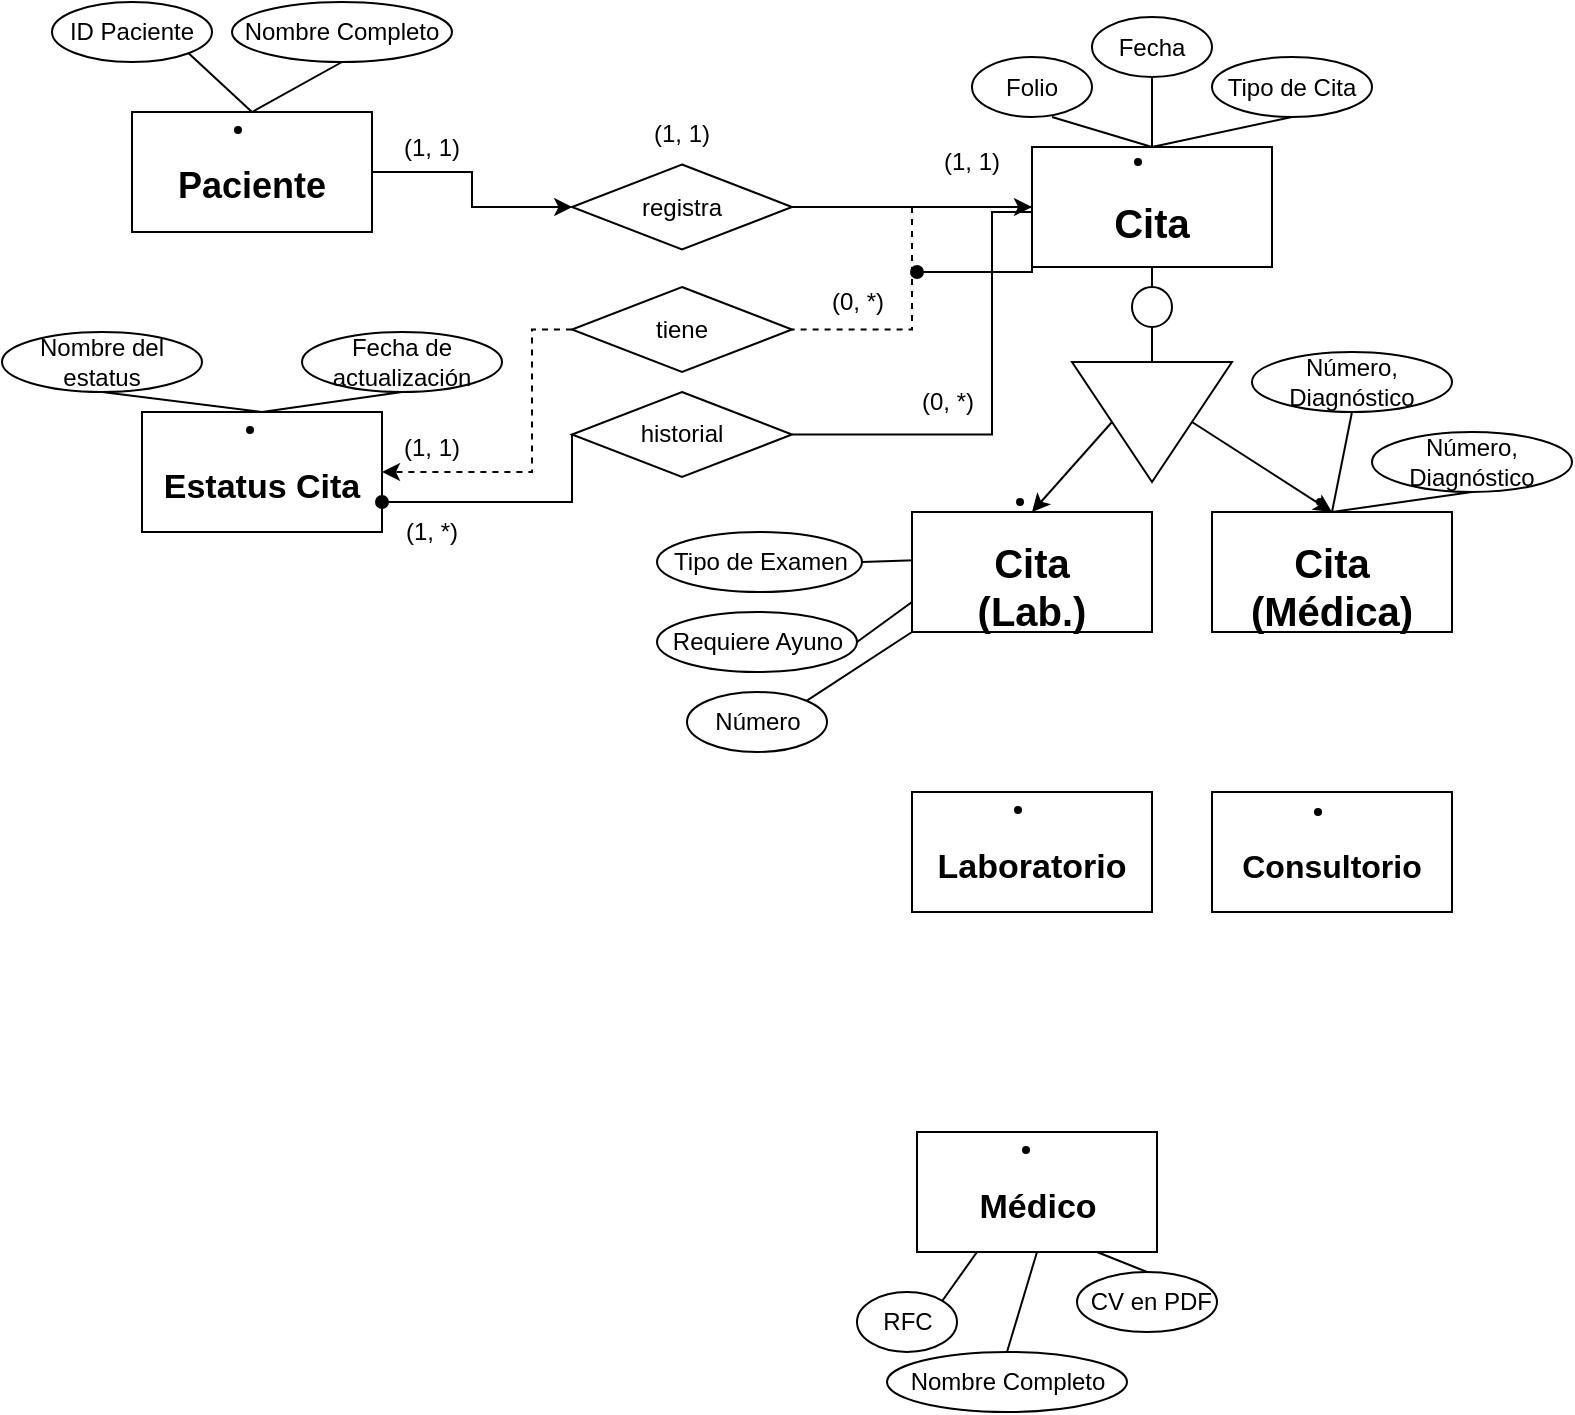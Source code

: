 <mxfile version="26.1.1">
  <diagram name="Page-1" id="6njeOHLOxly1dex572Ql">
    <mxGraphModel dx="1434" dy="790" grid="1" gridSize="10" guides="1" tooltips="1" connect="1" arrows="1" fold="1" page="1" pageScale="1" pageWidth="850" pageHeight="1100" math="0" shadow="0">
      <root>
        <mxCell id="0" />
        <mxCell id="1" parent="0" />
        <mxCell id="KrMvBfwTUlIPdrOFluQu-45" style="edgeStyle=orthogonalEdgeStyle;rounded=0;orthogonalLoop=1;jettySize=auto;html=1;" edge="1" parent="1" source="KrMvBfwTUlIPdrOFluQu-1" target="KrMvBfwTUlIPdrOFluQu-44">
          <mxGeometry relative="1" as="geometry" />
        </mxCell>
        <mxCell id="KrMvBfwTUlIPdrOFluQu-1" value="&lt;li class=&quot;&quot; data-end=&quot;230&quot; data-start=&quot;183&quot;&gt;&lt;p class=&quot;&quot; data-end=&quot;230&quot; data-start=&quot;185&quot;&gt;&lt;strong data-end=&quot;197&quot; data-start=&quot;185&quot;&gt;&lt;font style=&quot;font-size: 18px;&quot;&gt;Paciente&lt;/font&gt;&lt;/strong&gt;&lt;/p&gt;&lt;/li&gt;" style="rounded=0;whiteSpace=wrap;html=1;" vertex="1" parent="1">
          <mxGeometry x="120" y="110" width="120" height="60" as="geometry" />
        </mxCell>
        <mxCell id="KrMvBfwTUlIPdrOFluQu-59" style="edgeStyle=orthogonalEdgeStyle;rounded=0;orthogonalLoop=1;jettySize=auto;html=1;exitX=0;exitY=0.5;exitDx=0;exitDy=0;entryX=1;entryY=0.5;entryDx=0;entryDy=0;endArrow=none;startFill=0;dashed=1;" edge="1" parent="1" source="KrMvBfwTUlIPdrOFluQu-2" target="KrMvBfwTUlIPdrOFluQu-57">
          <mxGeometry relative="1" as="geometry">
            <mxPoint x="460" y="230" as="targetPoint" />
          </mxGeometry>
        </mxCell>
        <mxCell id="KrMvBfwTUlIPdrOFluQu-2" value="&lt;li class=&quot;&quot; data-end=&quot;275&quot; data-start=&quot;234&quot;&gt;&lt;p class=&quot;&quot; data-end=&quot;275&quot; data-start=&quot;236&quot;&gt;&lt;font style=&quot;font-size: 20px;&quot;&gt;&lt;strong data-end=&quot;244&quot; data-start=&quot;236&quot;&gt;Cita&lt;/strong&gt;&lt;/font&gt;&lt;/p&gt;&lt;/li&gt;" style="rounded=0;whiteSpace=wrap;html=1;" vertex="1" parent="1">
          <mxGeometry x="570" y="127.5" width="120" height="60" as="geometry" />
        </mxCell>
        <mxCell id="KrMvBfwTUlIPdrOFluQu-3" value="&lt;li class=&quot;&quot; data-end=&quot;339&quot; data-start=&quot;279&quot;&gt;&lt;p class=&quot;&quot; data-end=&quot;339&quot; data-start=&quot;281&quot;&gt;&lt;font style=&quot;font-size: 17px;&quot;&gt;&lt;strong data-end=&quot;296&quot; data-start=&quot;281&quot;&gt;Laboratorio&lt;/strong&gt;&lt;/font&gt;&lt;/p&gt;&lt;/li&gt;" style="rounded=0;whiteSpace=wrap;html=1;" vertex="1" parent="1">
          <mxGeometry x="510" y="450" width="120" height="60" as="geometry" />
        </mxCell>
        <mxCell id="KrMvBfwTUlIPdrOFluQu-4" value="&lt;li class=&quot;&quot; data-end=&quot;505&quot; data-start=&quot;440&quot;&gt;&lt;p class=&quot;&quot; data-end=&quot;505&quot; data-start=&quot;442&quot;&gt;&lt;font style=&quot;font-size: 17px;&quot;&gt;&lt;strong data-end=&quot;458&quot; data-start=&quot;442&quot;&gt;Estatus Cita&lt;/strong&gt; &lt;br&gt;&lt;/font&gt;&lt;/p&gt;&lt;/li&gt;" style="rounded=0;whiteSpace=wrap;html=1;" vertex="1" parent="1">
          <mxGeometry x="125" y="260" width="120" height="60" as="geometry" />
        </mxCell>
        <mxCell id="KrMvBfwTUlIPdrOFluQu-5" value="&lt;li class=&quot;&quot; data-end=&quot;436&quot; data-start=&quot;388&quot;&gt;&lt;p class=&quot;&quot; data-end=&quot;436&quot; data-start=&quot;390&quot;&gt;&lt;font style=&quot;font-size: 17px;&quot;&gt;&lt;strong data-end=&quot;400&quot; data-start=&quot;390&quot;&gt;&lt;font&gt;Médico&lt;/font&gt;&lt;/strong&gt;&lt;/font&gt;&lt;/p&gt;&lt;/li&gt;" style="rounded=0;whiteSpace=wrap;html=1;" vertex="1" parent="1">
          <mxGeometry x="512.5" y="620" width="120" height="60" as="geometry" />
        </mxCell>
        <mxCell id="KrMvBfwTUlIPdrOFluQu-6" value="&lt;li class=&quot;&quot; data-end=&quot;384&quot; data-start=&quot;343&quot;&gt;&lt;p class=&quot;&quot; data-end=&quot;384&quot; data-start=&quot;345&quot;&gt;&lt;font style=&quot;font-size: 16px;&quot;&gt;&lt;strong data-end=&quot;360&quot; data-start=&quot;345&quot;&gt;Consultorio&lt;/strong&gt; &lt;br&gt;&lt;/font&gt;&lt;/p&gt;&lt;/li&gt;" style="rounded=0;whiteSpace=wrap;html=1;" vertex="1" parent="1">
          <mxGeometry x="660" y="450" width="120" height="60" as="geometry" />
        </mxCell>
        <mxCell id="KrMvBfwTUlIPdrOFluQu-7" value="&lt;div&gt;ID Paciente&lt;/div&gt;" style="ellipse;whiteSpace=wrap;html=1;" vertex="1" parent="1">
          <mxGeometry x="80" y="55" width="80" height="30" as="geometry" />
        </mxCell>
        <mxCell id="KrMvBfwTUlIPdrOFluQu-8" value="Folio" style="ellipse;whiteSpace=wrap;html=1;" vertex="1" parent="1">
          <mxGeometry x="540" y="82.5" width="60" height="30" as="geometry" />
        </mxCell>
        <mxCell id="KrMvBfwTUlIPdrOFluQu-10" value="Nombre Completo" style="ellipse;whiteSpace=wrap;html=1;" vertex="1" parent="1">
          <mxGeometry x="170" y="55" width="110" height="30" as="geometry" />
        </mxCell>
        <mxCell id="KrMvBfwTUlIPdrOFluQu-12" value="Fecha" style="ellipse;whiteSpace=wrap;html=1;" vertex="1" parent="1">
          <mxGeometry x="600" y="62.5" width="60" height="30" as="geometry" />
        </mxCell>
        <mxCell id="KrMvBfwTUlIPdrOFluQu-13" value="Tipo de Cita" style="ellipse;whiteSpace=wrap;html=1;" vertex="1" parent="1">
          <mxGeometry x="660" y="82.5" width="80" height="30" as="geometry" />
        </mxCell>
        <mxCell id="KrMvBfwTUlIPdrOFluQu-14" value="RFC" style="ellipse;whiteSpace=wrap;html=1;" vertex="1" parent="1">
          <mxGeometry x="482.5" y="700" width="50" height="30" as="geometry" />
        </mxCell>
        <mxCell id="KrMvBfwTUlIPdrOFluQu-16" value="&amp;nbsp;CV en PDF" style="ellipse;whiteSpace=wrap;html=1;" vertex="1" parent="1">
          <mxGeometry x="592.5" y="690" width="70" height="30" as="geometry" />
        </mxCell>
        <mxCell id="KrMvBfwTUlIPdrOFluQu-17" value="Nombre Completo" style="ellipse;whiteSpace=wrap;html=1;" vertex="1" parent="1">
          <mxGeometry x="497.5" y="730" width="120" height="30" as="geometry" />
        </mxCell>
        <mxCell id="KrMvBfwTUlIPdrOFluQu-19" value="" style="endArrow=none;html=1;rounded=0;entryX=1;entryY=1;entryDx=0;entryDy=0;exitX=0.5;exitY=0;exitDx=0;exitDy=0;" edge="1" parent="1" source="KrMvBfwTUlIPdrOFluQu-1" target="KrMvBfwTUlIPdrOFluQu-7">
          <mxGeometry width="50" height="50" relative="1" as="geometry">
            <mxPoint x="20" y="185" as="sourcePoint" />
            <mxPoint x="70" y="135" as="targetPoint" />
          </mxGeometry>
        </mxCell>
        <mxCell id="KrMvBfwTUlIPdrOFluQu-20" value="" style="endArrow=none;html=1;rounded=0;entryX=0.5;entryY=1;entryDx=0;entryDy=0;exitX=0.5;exitY=0;exitDx=0;exitDy=0;" edge="1" parent="1" source="KrMvBfwTUlIPdrOFluQu-1" target="KrMvBfwTUlIPdrOFluQu-10">
          <mxGeometry width="50" height="50" relative="1" as="geometry">
            <mxPoint x="300" y="135" as="sourcePoint" />
            <mxPoint x="350" y="85" as="targetPoint" />
          </mxGeometry>
        </mxCell>
        <mxCell id="KrMvBfwTUlIPdrOFluQu-21" value="" style="endArrow=none;html=1;rounded=0;entryX=0.667;entryY=1;entryDx=0;entryDy=0;entryPerimeter=0;exitX=0.5;exitY=0;exitDx=0;exitDy=0;" edge="1" parent="1" source="KrMvBfwTUlIPdrOFluQu-2" target="KrMvBfwTUlIPdrOFluQu-8">
          <mxGeometry width="50" height="50" relative="1" as="geometry">
            <mxPoint x="430" y="242.5" as="sourcePoint" />
            <mxPoint x="480" y="192.5" as="targetPoint" />
          </mxGeometry>
        </mxCell>
        <mxCell id="KrMvBfwTUlIPdrOFluQu-22" value="" style="endArrow=none;html=1;rounded=0;entryX=0.5;entryY=1;entryDx=0;entryDy=0;exitX=0.5;exitY=0;exitDx=0;exitDy=0;" edge="1" parent="1" source="KrMvBfwTUlIPdrOFluQu-2" target="KrMvBfwTUlIPdrOFluQu-12">
          <mxGeometry width="50" height="50" relative="1" as="geometry">
            <mxPoint x="440" y="252.5" as="sourcePoint" />
            <mxPoint x="490" y="202.5" as="targetPoint" />
          </mxGeometry>
        </mxCell>
        <mxCell id="KrMvBfwTUlIPdrOFluQu-24" value="" style="endArrow=none;html=1;rounded=0;entryX=0.5;entryY=1;entryDx=0;entryDy=0;exitX=0.5;exitY=0;exitDx=0;exitDy=0;" edge="1" parent="1" source="KrMvBfwTUlIPdrOFluQu-2" target="KrMvBfwTUlIPdrOFluQu-13">
          <mxGeometry width="50" height="50" relative="1" as="geometry">
            <mxPoint x="640" y="137.5" as="sourcePoint" />
            <mxPoint x="640" y="102.5" as="targetPoint" />
          </mxGeometry>
        </mxCell>
        <mxCell id="KrMvBfwTUlIPdrOFluQu-25" value="" style="endArrow=none;html=1;rounded=0;entryX=0.5;entryY=0;entryDx=0;entryDy=0;exitX=0.5;exitY=1;exitDx=0;exitDy=0;" edge="1" parent="1" source="KrMvBfwTUlIPdrOFluQu-5" target="KrMvBfwTUlIPdrOFluQu-17">
          <mxGeometry width="50" height="50" relative="1" as="geometry">
            <mxPoint x="607.5" y="735" as="sourcePoint" />
            <mxPoint x="607.5" y="700" as="targetPoint" />
          </mxGeometry>
        </mxCell>
        <mxCell id="KrMvBfwTUlIPdrOFluQu-26" value="" style="endArrow=none;html=1;rounded=0;entryX=1;entryY=0;entryDx=0;entryDy=0;exitX=0.25;exitY=1;exitDx=0;exitDy=0;" edge="1" parent="1" source="KrMvBfwTUlIPdrOFluQu-5" target="KrMvBfwTUlIPdrOFluQu-14">
          <mxGeometry width="50" height="50" relative="1" as="geometry">
            <mxPoint x="637.5" y="855" as="sourcePoint" />
            <mxPoint x="637.5" y="820" as="targetPoint" />
          </mxGeometry>
        </mxCell>
        <mxCell id="KrMvBfwTUlIPdrOFluQu-27" value="" style="endArrow=none;html=1;rounded=0;entryX=0.5;entryY=0;entryDx=0;entryDy=0;exitX=0.75;exitY=1;exitDx=0;exitDy=0;" edge="1" parent="1" source="KrMvBfwTUlIPdrOFluQu-5" target="KrMvBfwTUlIPdrOFluQu-16">
          <mxGeometry width="50" height="50" relative="1" as="geometry">
            <mxPoint x="647.5" y="865" as="sourcePoint" />
            <mxPoint x="647.5" y="830" as="targetPoint" />
          </mxGeometry>
        </mxCell>
        <mxCell id="KrMvBfwTUlIPdrOFluQu-28" value="Número" style="ellipse;whiteSpace=wrap;html=1;" vertex="1" parent="1">
          <mxGeometry x="397.5" y="400" width="70" height="30" as="geometry" />
        </mxCell>
        <mxCell id="KrMvBfwTUlIPdrOFluQu-29" value="Tipo de Examen" style="ellipse;whiteSpace=wrap;html=1;" vertex="1" parent="1">
          <mxGeometry x="382.5" y="320" width="102.5" height="30" as="geometry" />
        </mxCell>
        <mxCell id="KrMvBfwTUlIPdrOFluQu-30" value="Requiere Ayuno" style="ellipse;whiteSpace=wrap;html=1;" vertex="1" parent="1">
          <mxGeometry x="382.5" y="360" width="100" height="30" as="geometry" />
        </mxCell>
        <mxCell id="KrMvBfwTUlIPdrOFluQu-32" value="" style="endArrow=none;html=1;rounded=0;entryX=1;entryY=0.5;entryDx=0;entryDy=0;exitX=0.042;exitY=0.4;exitDx=0;exitDy=0;exitPerimeter=0;" edge="1" parent="1" source="KrMvBfwTUlIPdrOFluQu-47" target="KrMvBfwTUlIPdrOFluQu-29">
          <mxGeometry width="50" height="50" relative="1" as="geometry">
            <mxPoint x="510" y="355" as="sourcePoint" />
            <mxPoint x="605" y="490" as="targetPoint" />
          </mxGeometry>
        </mxCell>
        <mxCell id="KrMvBfwTUlIPdrOFluQu-33" value="" style="endArrow=none;html=1;rounded=0;entryX=1;entryY=0;entryDx=0;entryDy=0;exitX=0;exitY=1;exitDx=0;exitDy=0;" edge="1" parent="1" source="KrMvBfwTUlIPdrOFluQu-47" target="KrMvBfwTUlIPdrOFluQu-28">
          <mxGeometry width="50" height="50" relative="1" as="geometry">
            <mxPoint x="605" y="510" as="sourcePoint" />
            <mxPoint x="615" y="470" as="targetPoint" />
          </mxGeometry>
        </mxCell>
        <mxCell id="KrMvBfwTUlIPdrOFluQu-34" value="" style="endArrow=none;html=1;rounded=0;entryX=1;entryY=0.5;entryDx=0;entryDy=0;exitX=0;exitY=0.75;exitDx=0;exitDy=0;" edge="1" parent="1" source="KrMvBfwTUlIPdrOFluQu-47" target="KrMvBfwTUlIPdrOFluQu-30">
          <mxGeometry width="50" height="50" relative="1" as="geometry">
            <mxPoint x="510" y="370" as="sourcePoint" />
            <mxPoint x="625" y="510" as="targetPoint" />
          </mxGeometry>
        </mxCell>
        <mxCell id="KrMvBfwTUlIPdrOFluQu-35" value="Nombre del estatus" style="ellipse;whiteSpace=wrap;html=1;" vertex="1" parent="1">
          <mxGeometry x="55" y="220" width="100" height="30" as="geometry" />
        </mxCell>
        <mxCell id="KrMvBfwTUlIPdrOFluQu-36" value="" style="endArrow=none;html=1;rounded=0;entryX=0.5;entryY=1;entryDx=0;entryDy=0;exitX=0.5;exitY=0;exitDx=0;exitDy=0;" edge="1" parent="1" source="KrMvBfwTUlIPdrOFluQu-4" target="KrMvBfwTUlIPdrOFluQu-35">
          <mxGeometry width="50" height="50" relative="1" as="geometry">
            <mxPoint x="93" y="310" as="sourcePoint" />
            <mxPoint x="85" y="257" as="targetPoint" />
          </mxGeometry>
        </mxCell>
        <mxCell id="KrMvBfwTUlIPdrOFluQu-37" value="" style="endArrow=none;html=1;rounded=0;entryX=0.5;entryY=1;entryDx=0;entryDy=0;exitX=0.5;exitY=0;exitDx=0;exitDy=0;" edge="1" parent="1" source="KrMvBfwTUlIPdrOFluQu-4" target="KrMvBfwTUlIPdrOFluQu-40">
          <mxGeometry width="50" height="50" relative="1" as="geometry">
            <mxPoint x="103" y="320" as="sourcePoint" />
            <mxPoint x="95" y="267" as="targetPoint" />
          </mxGeometry>
        </mxCell>
        <mxCell id="KrMvBfwTUlIPdrOFluQu-38" value="" style="endArrow=none;html=1;rounded=0;entryX=0.5;entryY=1;entryDx=0;entryDy=0;exitX=0.5;exitY=0;exitDx=0;exitDy=0;" edge="1" parent="1" source="KrMvBfwTUlIPdrOFluQu-49" target="KrMvBfwTUlIPdrOFluQu-39">
          <mxGeometry width="50" height="50" relative="1" as="geometry">
            <mxPoint x="638" y="535" as="sourcePoint" />
            <mxPoint x="630" y="482" as="targetPoint" />
          </mxGeometry>
        </mxCell>
        <mxCell id="KrMvBfwTUlIPdrOFluQu-39" value="Número, Diagnóstico" style="ellipse;whiteSpace=wrap;html=1;" vertex="1" parent="1">
          <mxGeometry x="680" y="230" width="100" height="30" as="geometry" />
        </mxCell>
        <mxCell id="KrMvBfwTUlIPdrOFluQu-40" value="Fecha de actualización" style="ellipse;whiteSpace=wrap;html=1;" vertex="1" parent="1">
          <mxGeometry x="205" y="220" width="100" height="30" as="geometry" />
        </mxCell>
        <mxCell id="KrMvBfwTUlIPdrOFluQu-41" value="Número, Diagnóstico" style="ellipse;whiteSpace=wrap;html=1;" vertex="1" parent="1">
          <mxGeometry x="740" y="270" width="100" height="30" as="geometry" />
        </mxCell>
        <mxCell id="KrMvBfwTUlIPdrOFluQu-42" value="" style="endArrow=none;html=1;rounded=0;entryX=0.5;entryY=1;entryDx=0;entryDy=0;exitX=0.5;exitY=0;exitDx=0;exitDy=0;" edge="1" parent="1" source="KrMvBfwTUlIPdrOFluQu-49" target="KrMvBfwTUlIPdrOFluQu-41">
          <mxGeometry width="50" height="50" relative="1" as="geometry">
            <mxPoint x="620" y="595" as="sourcePoint" />
            <mxPoint x="580" y="575" as="targetPoint" />
          </mxGeometry>
        </mxCell>
        <mxCell id="KrMvBfwTUlIPdrOFluQu-46" style="edgeStyle=orthogonalEdgeStyle;rounded=0;orthogonalLoop=1;jettySize=auto;html=1;" edge="1" parent="1" source="KrMvBfwTUlIPdrOFluQu-44" target="KrMvBfwTUlIPdrOFluQu-2">
          <mxGeometry relative="1" as="geometry" />
        </mxCell>
        <mxCell id="KrMvBfwTUlIPdrOFluQu-44" value="registra" style="rhombus;whiteSpace=wrap;html=1;" vertex="1" parent="1">
          <mxGeometry x="340" y="136.25" width="110" height="42.5" as="geometry" />
        </mxCell>
        <mxCell id="KrMvBfwTUlIPdrOFluQu-47" value="&lt;li class=&quot;&quot; data-end=&quot;275&quot; data-start=&quot;234&quot;&gt;&lt;p class=&quot;&quot; data-end=&quot;275&quot; data-start=&quot;236&quot;&gt;&lt;font style=&quot;font-size: 20px;&quot;&gt;&lt;strong data-end=&quot;244&quot; data-start=&quot;236&quot;&gt;Cita&lt;br&gt; (Lab.)&lt;/strong&gt;&lt;/font&gt;&lt;/p&gt;&lt;/li&gt;" style="rounded=0;whiteSpace=wrap;html=1;" vertex="1" parent="1">
          <mxGeometry x="510" y="310" width="120" height="60" as="geometry" />
        </mxCell>
        <mxCell id="KrMvBfwTUlIPdrOFluQu-49" value="&lt;li class=&quot;&quot; data-end=&quot;275&quot; data-start=&quot;234&quot;&gt;&lt;p class=&quot;&quot; data-end=&quot;275&quot; data-start=&quot;236&quot;&gt;&lt;font style=&quot;font-size: 20px;&quot;&gt;&lt;strong data-end=&quot;244&quot; data-start=&quot;236&quot;&gt;Cita&lt;br&gt; (Médica)&lt;/strong&gt;&lt;/font&gt;&lt;/p&gt;&lt;/li&gt;" style="rounded=0;whiteSpace=wrap;html=1;" vertex="1" parent="1">
          <mxGeometry x="660" y="310" width="120" height="60" as="geometry" />
        </mxCell>
        <mxCell id="KrMvBfwTUlIPdrOFluQu-50" value="" style="triangle;whiteSpace=wrap;html=1;rotation=90;" vertex="1" parent="1">
          <mxGeometry x="600" y="225" width="60" height="80" as="geometry" />
        </mxCell>
        <mxCell id="KrMvBfwTUlIPdrOFluQu-52" value="" style="endArrow=classic;html=1;rounded=0;exitX=0.5;exitY=1;exitDx=0;exitDy=0;entryX=0.5;entryY=0;entryDx=0;entryDy=0;" edge="1" parent="1" source="KrMvBfwTUlIPdrOFluQu-50" target="KrMvBfwTUlIPdrOFluQu-47">
          <mxGeometry width="50" height="50" relative="1" as="geometry">
            <mxPoint x="600" y="392.5" as="sourcePoint" />
            <mxPoint x="650" y="342.5" as="targetPoint" />
          </mxGeometry>
        </mxCell>
        <mxCell id="KrMvBfwTUlIPdrOFluQu-53" value="" style="endArrow=classic;html=1;rounded=0;entryX=0.5;entryY=0;entryDx=0;entryDy=0;exitX=0.5;exitY=0;exitDx=0;exitDy=0;" edge="1" parent="1" source="KrMvBfwTUlIPdrOFluQu-50" target="KrMvBfwTUlIPdrOFluQu-49">
          <mxGeometry width="50" height="50" relative="1" as="geometry">
            <mxPoint x="610" y="402.5" as="sourcePoint" />
            <mxPoint x="660" y="352.5" as="targetPoint" />
          </mxGeometry>
        </mxCell>
        <mxCell id="KrMvBfwTUlIPdrOFluQu-54" value="" style="ellipse;whiteSpace=wrap;html=1;aspect=fixed;" vertex="1" parent="1">
          <mxGeometry x="620" y="197.5" width="20" height="20" as="geometry" />
        </mxCell>
        <mxCell id="KrMvBfwTUlIPdrOFluQu-55" value="" style="endArrow=none;html=1;rounded=0;entryX=0.5;entryY=1;entryDx=0;entryDy=0;exitX=0;exitY=0.5;exitDx=0;exitDy=0;" edge="1" parent="1" source="KrMvBfwTUlIPdrOFluQu-50" target="KrMvBfwTUlIPdrOFluQu-54">
          <mxGeometry width="50" height="50" relative="1" as="geometry">
            <mxPoint x="600" y="367.5" as="sourcePoint" />
            <mxPoint x="650" y="317.5" as="targetPoint" />
          </mxGeometry>
        </mxCell>
        <mxCell id="KrMvBfwTUlIPdrOFluQu-56" value="" style="endArrow=none;html=1;rounded=0;entryX=0.5;entryY=1;entryDx=0;entryDy=0;exitX=0.5;exitY=0;exitDx=0;exitDy=0;" edge="1" parent="1" source="KrMvBfwTUlIPdrOFluQu-54" target="KrMvBfwTUlIPdrOFluQu-2">
          <mxGeometry width="50" height="50" relative="1" as="geometry">
            <mxPoint x="640" y="270" as="sourcePoint" />
            <mxPoint x="640" y="240" as="targetPoint" />
          </mxGeometry>
        </mxCell>
        <mxCell id="KrMvBfwTUlIPdrOFluQu-57" value="tiene" style="rhombus;whiteSpace=wrap;html=1;" vertex="1" parent="1">
          <mxGeometry x="340" y="197.5" width="110" height="42.5" as="geometry" />
        </mxCell>
        <mxCell id="KrMvBfwTUlIPdrOFluQu-60" style="edgeStyle=orthogonalEdgeStyle;rounded=0;orthogonalLoop=1;jettySize=auto;html=1;exitX=0;exitY=0.5;exitDx=0;exitDy=0;entryX=1;entryY=0.5;entryDx=0;entryDy=0;dashed=1;" edge="1" parent="1" source="KrMvBfwTUlIPdrOFluQu-57" target="KrMvBfwTUlIPdrOFluQu-4">
          <mxGeometry relative="1" as="geometry">
            <Array as="points">
              <mxPoint x="320" y="219" />
              <mxPoint x="320" y="290" />
            </Array>
          </mxGeometry>
        </mxCell>
        <mxCell id="KrMvBfwTUlIPdrOFluQu-61" value="(1, 1)" style="text;html=1;align=center;verticalAlign=middle;whiteSpace=wrap;rounded=0;" vertex="1" parent="1">
          <mxGeometry x="240" y="262.5" width="60" height="30" as="geometry" />
        </mxCell>
        <mxCell id="KrMvBfwTUlIPdrOFluQu-67" style="edgeStyle=orthogonalEdgeStyle;rounded=0;orthogonalLoop=1;jettySize=auto;html=1;exitX=1;exitY=0;exitDx=0;exitDy=0;entryX=1;entryY=0.5;entryDx=0;entryDy=0;endArrow=none;startFill=1;startArrow=oval;" edge="1" parent="1" source="KrMvBfwTUlIPdrOFluQu-62" target="KrMvBfwTUlIPdrOFluQu-66">
          <mxGeometry relative="1" as="geometry">
            <Array as="points">
              <mxPoint x="570" y="160" />
              <mxPoint x="550" y="160" />
              <mxPoint x="550" y="271" />
            </Array>
          </mxGeometry>
        </mxCell>
        <mxCell id="KrMvBfwTUlIPdrOFluQu-62" value="(0, *)" style="text;html=1;align=center;verticalAlign=middle;whiteSpace=wrap;rounded=0;" vertex="1" parent="1">
          <mxGeometry x="452.5" y="190" width="60" height="30" as="geometry" />
        </mxCell>
        <mxCell id="KrMvBfwTUlIPdrOFluQu-63" value="(1, 1)" style="text;html=1;align=center;verticalAlign=middle;whiteSpace=wrap;rounded=0;" vertex="1" parent="1">
          <mxGeometry x="240" y="112.5" width="60" height="30" as="geometry" />
        </mxCell>
        <mxCell id="KrMvBfwTUlIPdrOFluQu-64" value="(1, 1)" style="text;html=1;align=center;verticalAlign=middle;whiteSpace=wrap;rounded=0;" vertex="1" parent="1">
          <mxGeometry x="510" y="120" width="60" height="30" as="geometry" />
        </mxCell>
        <mxCell id="KrMvBfwTUlIPdrOFluQu-65" value="(1, 1)" style="text;html=1;align=center;verticalAlign=middle;whiteSpace=wrap;rounded=0;" vertex="1" parent="1">
          <mxGeometry x="365" y="106.25" width="60" height="30" as="geometry" />
        </mxCell>
        <mxCell id="KrMvBfwTUlIPdrOFluQu-68" style="edgeStyle=orthogonalEdgeStyle;rounded=0;orthogonalLoop=1;jettySize=auto;html=1;exitX=0;exitY=0.5;exitDx=0;exitDy=0;entryX=1;entryY=0.75;entryDx=0;entryDy=0;endArrow=oval;endFill=1;" edge="1" parent="1" source="KrMvBfwTUlIPdrOFluQu-66" target="KrMvBfwTUlIPdrOFluQu-4">
          <mxGeometry relative="1" as="geometry">
            <Array as="points">
              <mxPoint x="340" y="305" />
            </Array>
          </mxGeometry>
        </mxCell>
        <mxCell id="KrMvBfwTUlIPdrOFluQu-66" value="historial" style="rhombus;whiteSpace=wrap;html=1;" vertex="1" parent="1">
          <mxGeometry x="340" y="250" width="110" height="42.5" as="geometry" />
        </mxCell>
        <mxCell id="KrMvBfwTUlIPdrOFluQu-69" value="(1, *)" style="text;html=1;align=center;verticalAlign=middle;whiteSpace=wrap;rounded=0;" vertex="1" parent="1">
          <mxGeometry x="240" y="305" width="60" height="30" as="geometry" />
        </mxCell>
        <mxCell id="KrMvBfwTUlIPdrOFluQu-70" value="(0, *)" style="text;html=1;align=center;verticalAlign=middle;whiteSpace=wrap;rounded=0;" vertex="1" parent="1">
          <mxGeometry x="497.5" y="240" width="60" height="30" as="geometry" />
        </mxCell>
      </root>
    </mxGraphModel>
  </diagram>
</mxfile>
